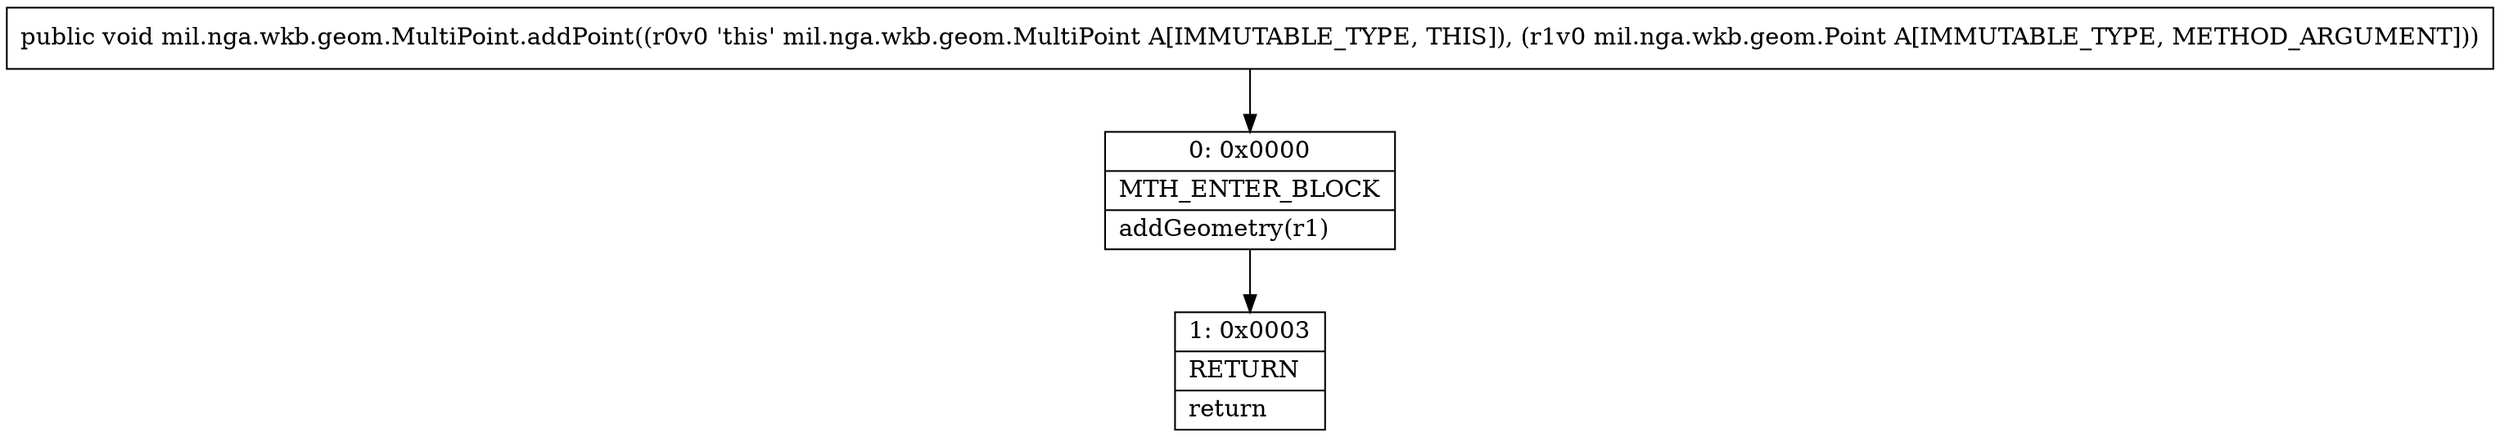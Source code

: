 digraph "CFG formil.nga.wkb.geom.MultiPoint.addPoint(Lmil\/nga\/wkb\/geom\/Point;)V" {
Node_0 [shape=record,label="{0\:\ 0x0000|MTH_ENTER_BLOCK\l|addGeometry(r1)\l}"];
Node_1 [shape=record,label="{1\:\ 0x0003|RETURN\l|return\l}"];
MethodNode[shape=record,label="{public void mil.nga.wkb.geom.MultiPoint.addPoint((r0v0 'this' mil.nga.wkb.geom.MultiPoint A[IMMUTABLE_TYPE, THIS]), (r1v0 mil.nga.wkb.geom.Point A[IMMUTABLE_TYPE, METHOD_ARGUMENT])) }"];
MethodNode -> Node_0;
Node_0 -> Node_1;
}

